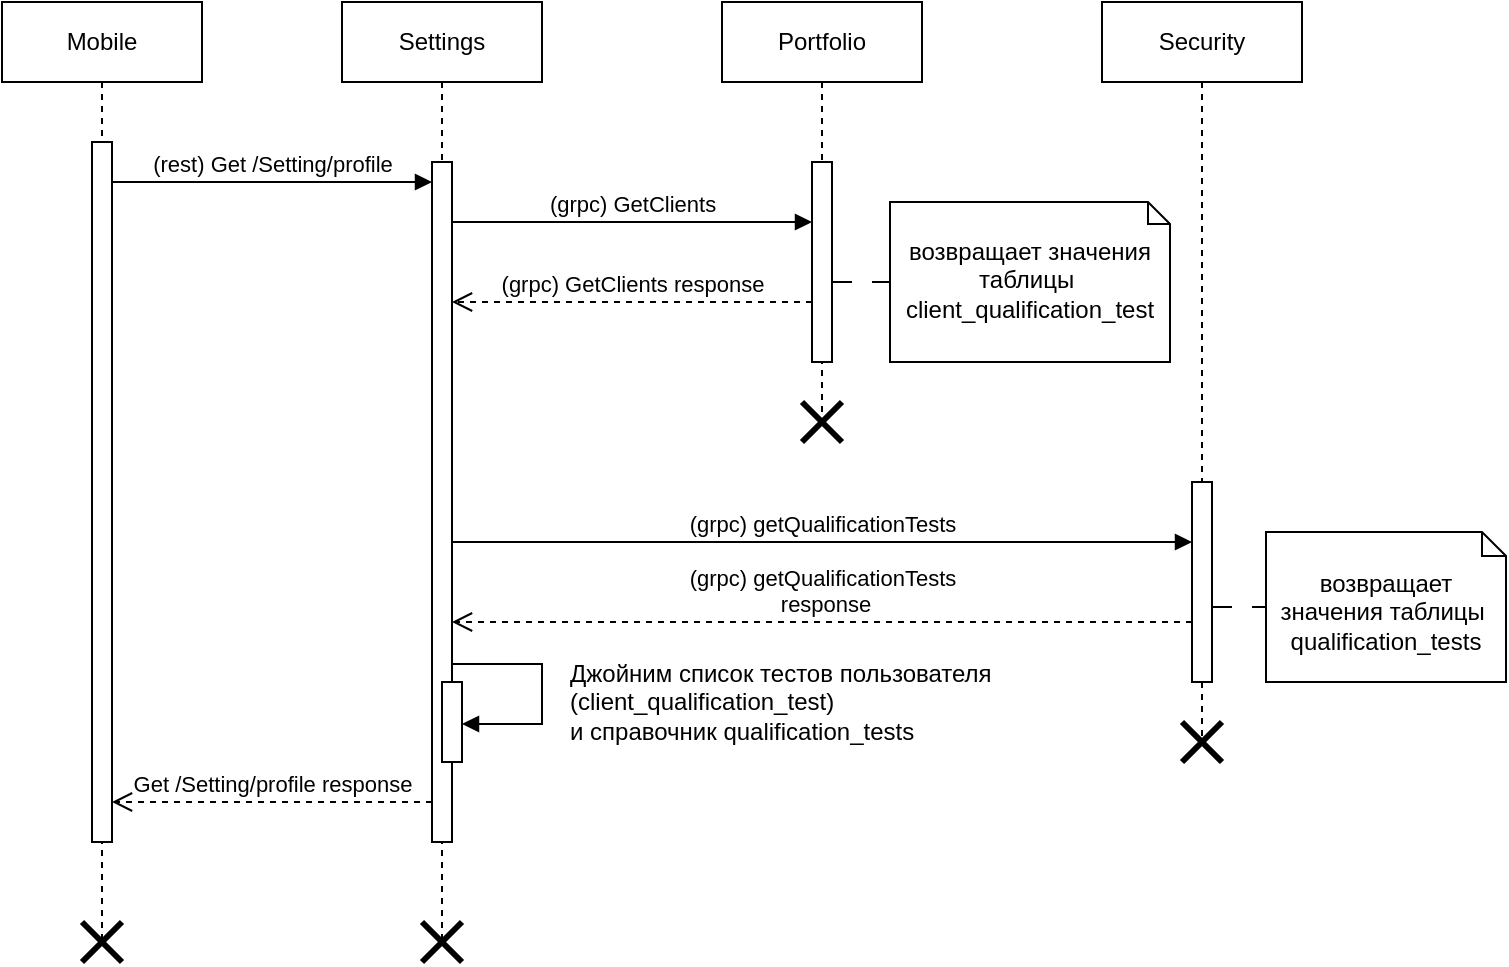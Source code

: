 <mxfile version="21.3.7" type="github">
  <diagram name="Page-1" id="2YBvvXClWsGukQMizWep">
    <mxGraphModel dx="1393" dy="758" grid="1" gridSize="10" guides="1" tooltips="1" connect="1" arrows="1" fold="1" page="1" pageScale="1" pageWidth="850" pageHeight="1100" math="0" shadow="0">
      <root>
        <mxCell id="0" />
        <mxCell id="1" parent="0" />
        <mxCell id="aM9ryv3xv72pqoxQDRHE-1" value="Mobile" style="shape=umlLifeline;perimeter=lifelinePerimeter;whiteSpace=wrap;html=1;container=0;dropTarget=0;collapsible=0;recursiveResize=0;outlineConnect=0;portConstraint=eastwest;newEdgeStyle={&quot;edgeStyle&quot;:&quot;elbowEdgeStyle&quot;,&quot;elbow&quot;:&quot;vertical&quot;,&quot;curved&quot;:0,&quot;rounded&quot;:0};" parent="1" vertex="1">
          <mxGeometry x="40" y="40" width="100" height="470" as="geometry" />
        </mxCell>
        <mxCell id="aM9ryv3xv72pqoxQDRHE-2" value="" style="html=1;points=[];perimeter=orthogonalPerimeter;outlineConnect=0;targetShapes=umlLifeline;portConstraint=eastwest;newEdgeStyle={&quot;edgeStyle&quot;:&quot;elbowEdgeStyle&quot;,&quot;elbow&quot;:&quot;vertical&quot;,&quot;curved&quot;:0,&quot;rounded&quot;:0};" parent="aM9ryv3xv72pqoxQDRHE-1" vertex="1">
          <mxGeometry x="45" y="70" width="10" height="350" as="geometry" />
        </mxCell>
        <mxCell id="aM9ryv3xv72pqoxQDRHE-5" value="Settings" style="shape=umlLifeline;perimeter=lifelinePerimeter;whiteSpace=wrap;html=1;container=0;dropTarget=0;collapsible=0;recursiveResize=0;outlineConnect=0;portConstraint=eastwest;newEdgeStyle={&quot;edgeStyle&quot;:&quot;elbowEdgeStyle&quot;,&quot;elbow&quot;:&quot;vertical&quot;,&quot;curved&quot;:0,&quot;rounded&quot;:0};" parent="1" vertex="1">
          <mxGeometry x="210" y="40" width="100" height="470" as="geometry" />
        </mxCell>
        <mxCell id="aM9ryv3xv72pqoxQDRHE-6" value="" style="html=1;points=[];perimeter=orthogonalPerimeter;outlineConnect=0;targetShapes=umlLifeline;portConstraint=eastwest;newEdgeStyle={&quot;edgeStyle&quot;:&quot;elbowEdgeStyle&quot;,&quot;elbow&quot;:&quot;vertical&quot;,&quot;curved&quot;:0,&quot;rounded&quot;:0};" parent="aM9ryv3xv72pqoxQDRHE-5" vertex="1">
          <mxGeometry x="45" y="80" width="10" height="340" as="geometry" />
        </mxCell>
        <mxCell id="nUUB9q7u5CCXwWNesS4O-10" value="" style="shape=umlDestroy;whiteSpace=wrap;html=1;strokeWidth=3;targetShapes=umlLifeline;" vertex="1" parent="aM9ryv3xv72pqoxQDRHE-5">
          <mxGeometry x="40" y="460" width="20" height="20" as="geometry" />
        </mxCell>
        <mxCell id="nUUB9q7u5CCXwWNesS4O-16" value="" style="html=1;points=[];perimeter=orthogonalPerimeter;outlineConnect=0;targetShapes=umlLifeline;portConstraint=eastwest;newEdgeStyle={&quot;edgeStyle&quot;:&quot;elbowEdgeStyle&quot;,&quot;elbow&quot;:&quot;vertical&quot;,&quot;curved&quot;:0,&quot;rounded&quot;:0};" vertex="1" parent="aM9ryv3xv72pqoxQDRHE-5">
          <mxGeometry x="50" y="340" width="10" height="40" as="geometry" />
        </mxCell>
        <mxCell id="nUUB9q7u5CCXwWNesS4O-17" value="&lt;font style=&quot;font-size: 12px;&quot;&gt;Джойним список тестов пользователя &lt;br&gt;(client_qualification_test)&lt;br&gt;и справочник&amp;nbsp;qualification_tests&lt;br&gt;&lt;/font&gt;" style="html=1;align=left;spacingLeft=2;endArrow=block;rounded=0;edgeStyle=orthogonalEdgeStyle;curved=0;rounded=0;" edge="1" parent="aM9ryv3xv72pqoxQDRHE-5">
          <mxGeometry x="0.113" y="10" relative="1" as="geometry">
            <mxPoint x="55" y="331" as="sourcePoint" />
            <Array as="points">
              <mxPoint x="100" y="331" />
              <mxPoint x="100" y="361" />
            </Array>
            <mxPoint x="60" y="361" as="targetPoint" />
            <mxPoint as="offset" />
          </mxGeometry>
        </mxCell>
        <mxCell id="aM9ryv3xv72pqoxQDRHE-7" value="(rest) Get /Setting/profile" style="html=1;verticalAlign=bottom;endArrow=block;edgeStyle=elbowEdgeStyle;elbow=vertical;curved=0;rounded=0;" parent="1" source="aM9ryv3xv72pqoxQDRHE-2" target="aM9ryv3xv72pqoxQDRHE-6" edge="1">
          <mxGeometry relative="1" as="geometry">
            <mxPoint x="195" y="130" as="sourcePoint" />
            <Array as="points">
              <mxPoint x="160" y="130" />
              <mxPoint x="180" y="120" />
            </Array>
            <mxPoint as="offset" />
          </mxGeometry>
        </mxCell>
        <mxCell id="aM9ryv3xv72pqoxQDRHE-8" value="Get /Setting/profile response" style="html=1;verticalAlign=bottom;endArrow=open;dashed=1;endSize=8;edgeStyle=elbowEdgeStyle;elbow=vertical;curved=0;rounded=0;" parent="1" source="aM9ryv3xv72pqoxQDRHE-6" target="aM9ryv3xv72pqoxQDRHE-2" edge="1">
          <mxGeometry relative="1" as="geometry">
            <mxPoint x="195" y="205" as="targetPoint" />
            <Array as="points">
              <mxPoint x="170" y="440" />
              <mxPoint x="190" y="430" />
              <mxPoint x="190" y="280" />
            </Array>
          </mxGeometry>
        </mxCell>
        <mxCell id="nUUB9q7u5CCXwWNesS4O-1" value="Portfolio" style="shape=umlLifeline;perimeter=lifelinePerimeter;whiteSpace=wrap;html=1;container=0;dropTarget=0;collapsible=0;recursiveResize=0;outlineConnect=0;portConstraint=eastwest;newEdgeStyle={&quot;edgeStyle&quot;:&quot;elbowEdgeStyle&quot;,&quot;elbow&quot;:&quot;vertical&quot;,&quot;curved&quot;:0,&quot;rounded&quot;:0};" vertex="1" parent="1">
          <mxGeometry x="400" y="40" width="100" height="210" as="geometry" />
        </mxCell>
        <mxCell id="nUUB9q7u5CCXwWNesS4O-2" value="" style="html=1;points=[];perimeter=orthogonalPerimeter;outlineConnect=0;targetShapes=umlLifeline;portConstraint=eastwest;newEdgeStyle={&quot;edgeStyle&quot;:&quot;elbowEdgeStyle&quot;,&quot;elbow&quot;:&quot;vertical&quot;,&quot;curved&quot;:0,&quot;rounded&quot;:0};" vertex="1" parent="nUUB9q7u5CCXwWNesS4O-1">
          <mxGeometry x="45" y="80" width="10" height="100" as="geometry" />
        </mxCell>
        <mxCell id="nUUB9q7u5CCXwWNesS4O-4" value="(grpc) GetClients" style="html=1;verticalAlign=bottom;endArrow=block;edgeStyle=elbowEdgeStyle;elbow=vertical;curved=0;rounded=0;" edge="1" parent="1" source="aM9ryv3xv72pqoxQDRHE-6" target="nUUB9q7u5CCXwWNesS4O-2">
          <mxGeometry relative="1" as="geometry">
            <mxPoint x="290" y="160" as="sourcePoint" />
            <Array as="points">
              <mxPoint x="300" y="150" />
              <mxPoint x="320" y="160" />
              <mxPoint x="360" y="150" />
              <mxPoint x="375" y="160" />
            </Array>
            <mxPoint x="410" y="160" as="targetPoint" />
          </mxGeometry>
        </mxCell>
        <mxCell id="nUUB9q7u5CCXwWNesS4O-5" value="(grpc) GetClients response" style="html=1;verticalAlign=bottom;endArrow=open;dashed=1;endSize=8;edgeStyle=elbowEdgeStyle;elbow=vertical;curved=0;rounded=0;" edge="1" parent="1" source="nUUB9q7u5CCXwWNesS4O-2" target="aM9ryv3xv72pqoxQDRHE-6">
          <mxGeometry relative="1" as="geometry">
            <mxPoint x="210" y="210" as="targetPoint" />
            <Array as="points">
              <mxPoint x="340" y="190" />
              <mxPoint x="320" y="170" />
              <mxPoint x="305" y="210" />
            </Array>
            <mxPoint x="430" y="190" as="sourcePoint" />
          </mxGeometry>
        </mxCell>
        <mxCell id="nUUB9q7u5CCXwWNesS4O-6" value="Security" style="shape=umlLifeline;perimeter=lifelinePerimeter;whiteSpace=wrap;html=1;container=0;dropTarget=0;collapsible=0;recursiveResize=0;outlineConnect=0;portConstraint=eastwest;newEdgeStyle={&quot;edgeStyle&quot;:&quot;elbowEdgeStyle&quot;,&quot;elbow&quot;:&quot;vertical&quot;,&quot;curved&quot;:0,&quot;rounded&quot;:0};" vertex="1" parent="1">
          <mxGeometry x="590" y="40" width="100" height="370" as="geometry" />
        </mxCell>
        <mxCell id="nUUB9q7u5CCXwWNesS4O-7" value="" style="html=1;points=[];perimeter=orthogonalPerimeter;outlineConnect=0;targetShapes=umlLifeline;portConstraint=eastwest;newEdgeStyle={&quot;edgeStyle&quot;:&quot;elbowEdgeStyle&quot;,&quot;elbow&quot;:&quot;vertical&quot;,&quot;curved&quot;:0,&quot;rounded&quot;:0};" vertex="1" parent="nUUB9q7u5CCXwWNesS4O-6">
          <mxGeometry x="45" y="240" width="10" height="100" as="geometry" />
        </mxCell>
        <mxCell id="nUUB9q7u5CCXwWNesS4O-8" value="" style="shape=umlDestroy;whiteSpace=wrap;html=1;strokeWidth=3;targetShapes=umlLifeline;" vertex="1" parent="1">
          <mxGeometry x="440" y="240" width="20" height="20" as="geometry" />
        </mxCell>
        <mxCell id="nUUB9q7u5CCXwWNesS4O-11" value="" style="shape=umlDestroy;whiteSpace=wrap;html=1;strokeWidth=3;targetShapes=umlLifeline;" vertex="1" parent="1">
          <mxGeometry x="80" y="500" width="20" height="20" as="geometry" />
        </mxCell>
        <mxCell id="nUUB9q7u5CCXwWNesS4O-12" value="(grpc)&amp;nbsp;getQualificationTests" style="html=1;verticalAlign=bottom;endArrow=block;edgeStyle=elbowEdgeStyle;elbow=vertical;curved=0;rounded=0;" edge="1" parent="1" source="aM9ryv3xv72pqoxQDRHE-6" target="nUUB9q7u5CCXwWNesS4O-7">
          <mxGeometry relative="1" as="geometry">
            <mxPoint x="325" y="310" as="sourcePoint" />
            <Array as="points">
              <mxPoint x="500" y="310" />
              <mxPoint x="350" y="310" />
              <mxPoint x="370" y="320" />
              <mxPoint x="410" y="310" />
              <mxPoint x="425" y="320" />
            </Array>
            <mxPoint x="500" y="310" as="targetPoint" />
            <mxPoint as="offset" />
          </mxGeometry>
        </mxCell>
        <mxCell id="nUUB9q7u5CCXwWNesS4O-13" value="(grpc)&amp;nbsp;getQualificationTests&lt;br&gt;&amp;nbsp;response" style="html=1;verticalAlign=bottom;endArrow=open;dashed=1;endSize=8;edgeStyle=elbowEdgeStyle;elbow=vertical;curved=0;rounded=0;" edge="1" parent="1" source="nUUB9q7u5CCXwWNesS4O-7" target="aM9ryv3xv72pqoxQDRHE-6">
          <mxGeometry relative="1" as="geometry">
            <mxPoint x="280" y="350" as="targetPoint" />
            <Array as="points">
              <mxPoint x="360" y="350" />
              <mxPoint x="340" y="330" />
              <mxPoint x="325" y="370" />
            </Array>
            <mxPoint x="470" y="350" as="sourcePoint" />
          </mxGeometry>
        </mxCell>
        <mxCell id="nUUB9q7u5CCXwWNesS4O-22" value="возвращает значения таблицы&amp;nbsp;&lt;br&gt;client_qualification_test" style="shape=note2;boundedLbl=1;whiteSpace=wrap;html=1;size=11;verticalAlign=top;align=center;" vertex="1" parent="1">
          <mxGeometry x="484" y="140" width="140" height="80" as="geometry" />
        </mxCell>
        <mxCell id="nUUB9q7u5CCXwWNesS4O-23" value="возвращает значения таблицы&amp;nbsp;&lt;br&gt;qualification_tests" style="shape=note2;boundedLbl=1;whiteSpace=wrap;html=1;size=12;verticalAlign=top;align=center;" vertex="1" parent="1">
          <mxGeometry x="672" y="305" width="120" height="75" as="geometry" />
        </mxCell>
        <mxCell id="nUUB9q7u5CCXwWNesS4O-25" value="" style="endArrow=none;startArrow=none;endFill=0;startFill=0;endSize=8;html=1;verticalAlign=bottom;dashed=1;labelBackgroundColor=none;dashPattern=10 10;rounded=0;entryX=0;entryY=0.5;entryDx=0;entryDy=0;entryPerimeter=0;" edge="1" parent="1" source="nUUB9q7u5CCXwWNesS4O-2" target="nUUB9q7u5CCXwWNesS4O-22">
          <mxGeometry width="160" relative="1" as="geometry">
            <mxPoint x="270" y="270" as="sourcePoint" />
            <mxPoint x="430" y="270" as="targetPoint" />
          </mxGeometry>
        </mxCell>
        <mxCell id="nUUB9q7u5CCXwWNesS4O-26" value="" style="endArrow=none;startArrow=none;endFill=0;startFill=0;endSize=8;html=1;verticalAlign=bottom;dashed=1;labelBackgroundColor=none;dashPattern=10 10;rounded=0;entryX=0;entryY=0.5;entryDx=0;entryDy=0;entryPerimeter=0;" edge="1" parent="1" source="nUUB9q7u5CCXwWNesS4O-7" target="nUUB9q7u5CCXwWNesS4O-23">
          <mxGeometry width="160" relative="1" as="geometry">
            <mxPoint x="570" y="420" as="sourcePoint" />
            <mxPoint x="595" y="420" as="targetPoint" />
          </mxGeometry>
        </mxCell>
        <mxCell id="nUUB9q7u5CCXwWNesS4O-9" value="" style="shape=umlDestroy;whiteSpace=wrap;html=1;strokeWidth=3;targetShapes=umlLifeline;" vertex="1" parent="1">
          <mxGeometry x="630" y="400" width="20" height="20" as="geometry" />
        </mxCell>
      </root>
    </mxGraphModel>
  </diagram>
</mxfile>
